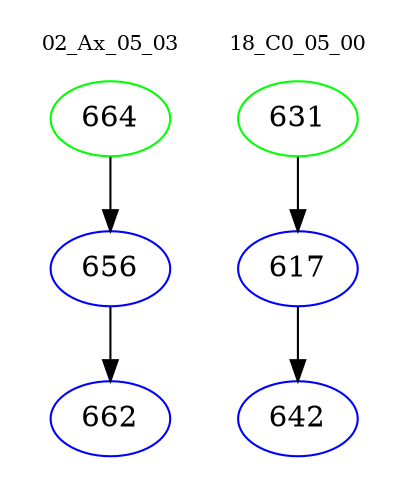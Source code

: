 digraph{
subgraph cluster_0 {
color = white
label = "02_Ax_05_03";
fontsize=10;
T0_664 [label="664", color="green"]
T0_664 -> T0_656 [color="black"]
T0_656 [label="656", color="blue"]
T0_656 -> T0_662 [color="black"]
T0_662 [label="662", color="blue"]
}
subgraph cluster_1 {
color = white
label = "18_C0_05_00";
fontsize=10;
T1_631 [label="631", color="green"]
T1_631 -> T1_617 [color="black"]
T1_617 [label="617", color="blue"]
T1_617 -> T1_642 [color="black"]
T1_642 [label="642", color="blue"]
}
}
